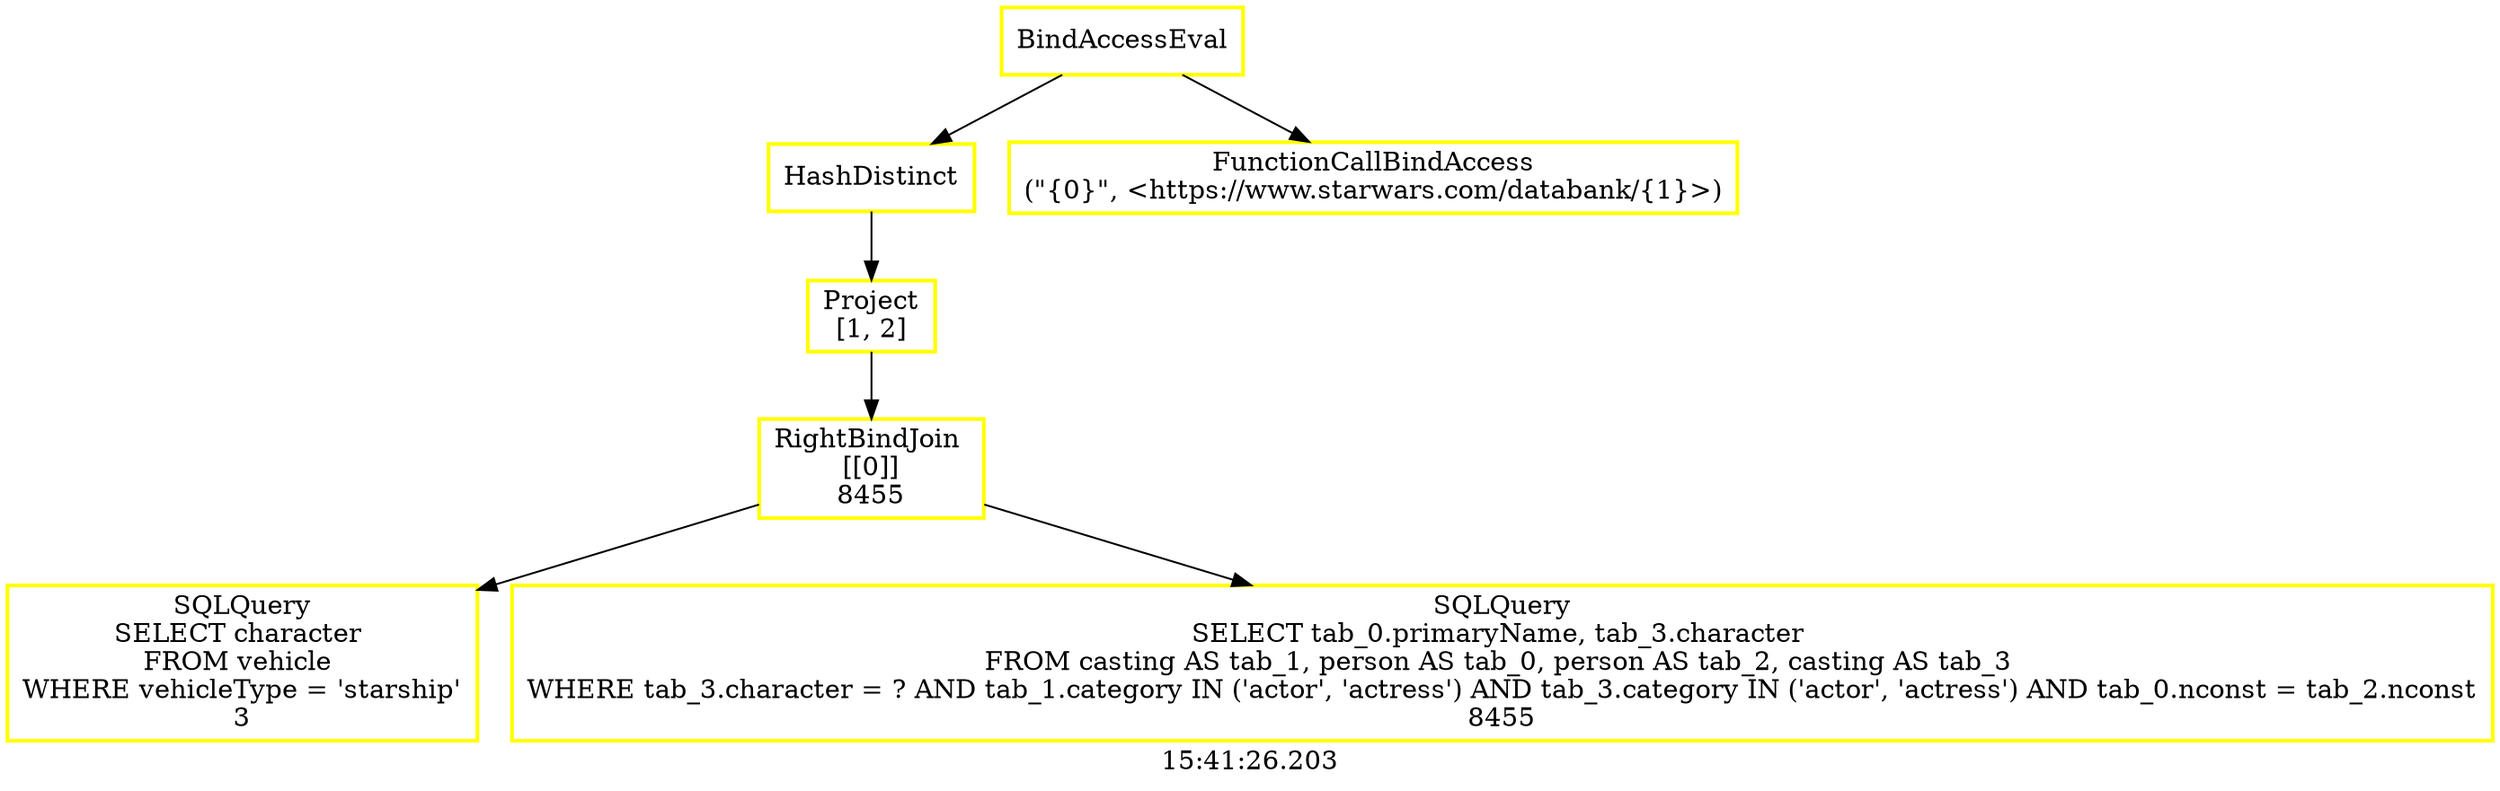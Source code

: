 digraph  g{ graph[label = "15:41:26.203"]
node [shape=rectangle, color=black, fontcolor=black, style=bold] edge [color=black] 0 [label="BindAccessEval", color = yellow] ; 
1 [label="HashDistinct", color = yellow] ; 
0 -> 1 ; 
2 [label="Project
[1, 2]", color = yellow] ; 
1 -> 2 ; 
3 [label="RightBindJoin 
[[0]]
8455", color = yellow] ; 
2 -> 3 ; 
4 [label="SQLQuery
SELECT character 
FROM vehicle 
WHERE vehicleType = 'starship'
3", color = yellow] ; 
3 -> 4 ; 
5 [label="SQLQuery
SELECT tab_0.primaryName, tab_3.character 
FROM casting AS tab_1, person AS tab_0, person AS tab_2, casting AS tab_3 
WHERE tab_3.character = ? AND tab_1.category IN ('actor', 'actress') AND tab_3.category IN ('actor', 'actress') AND tab_0.nconst = tab_2.nconst
8455", color = yellow] ; 
3 -> 5 ; 
6 [label="FunctionCallBindAccess
(\"{0}\", <https://www.starwars.com/databank/{1}>)", color = yellow] ; 
0 -> 6 ; 
}

